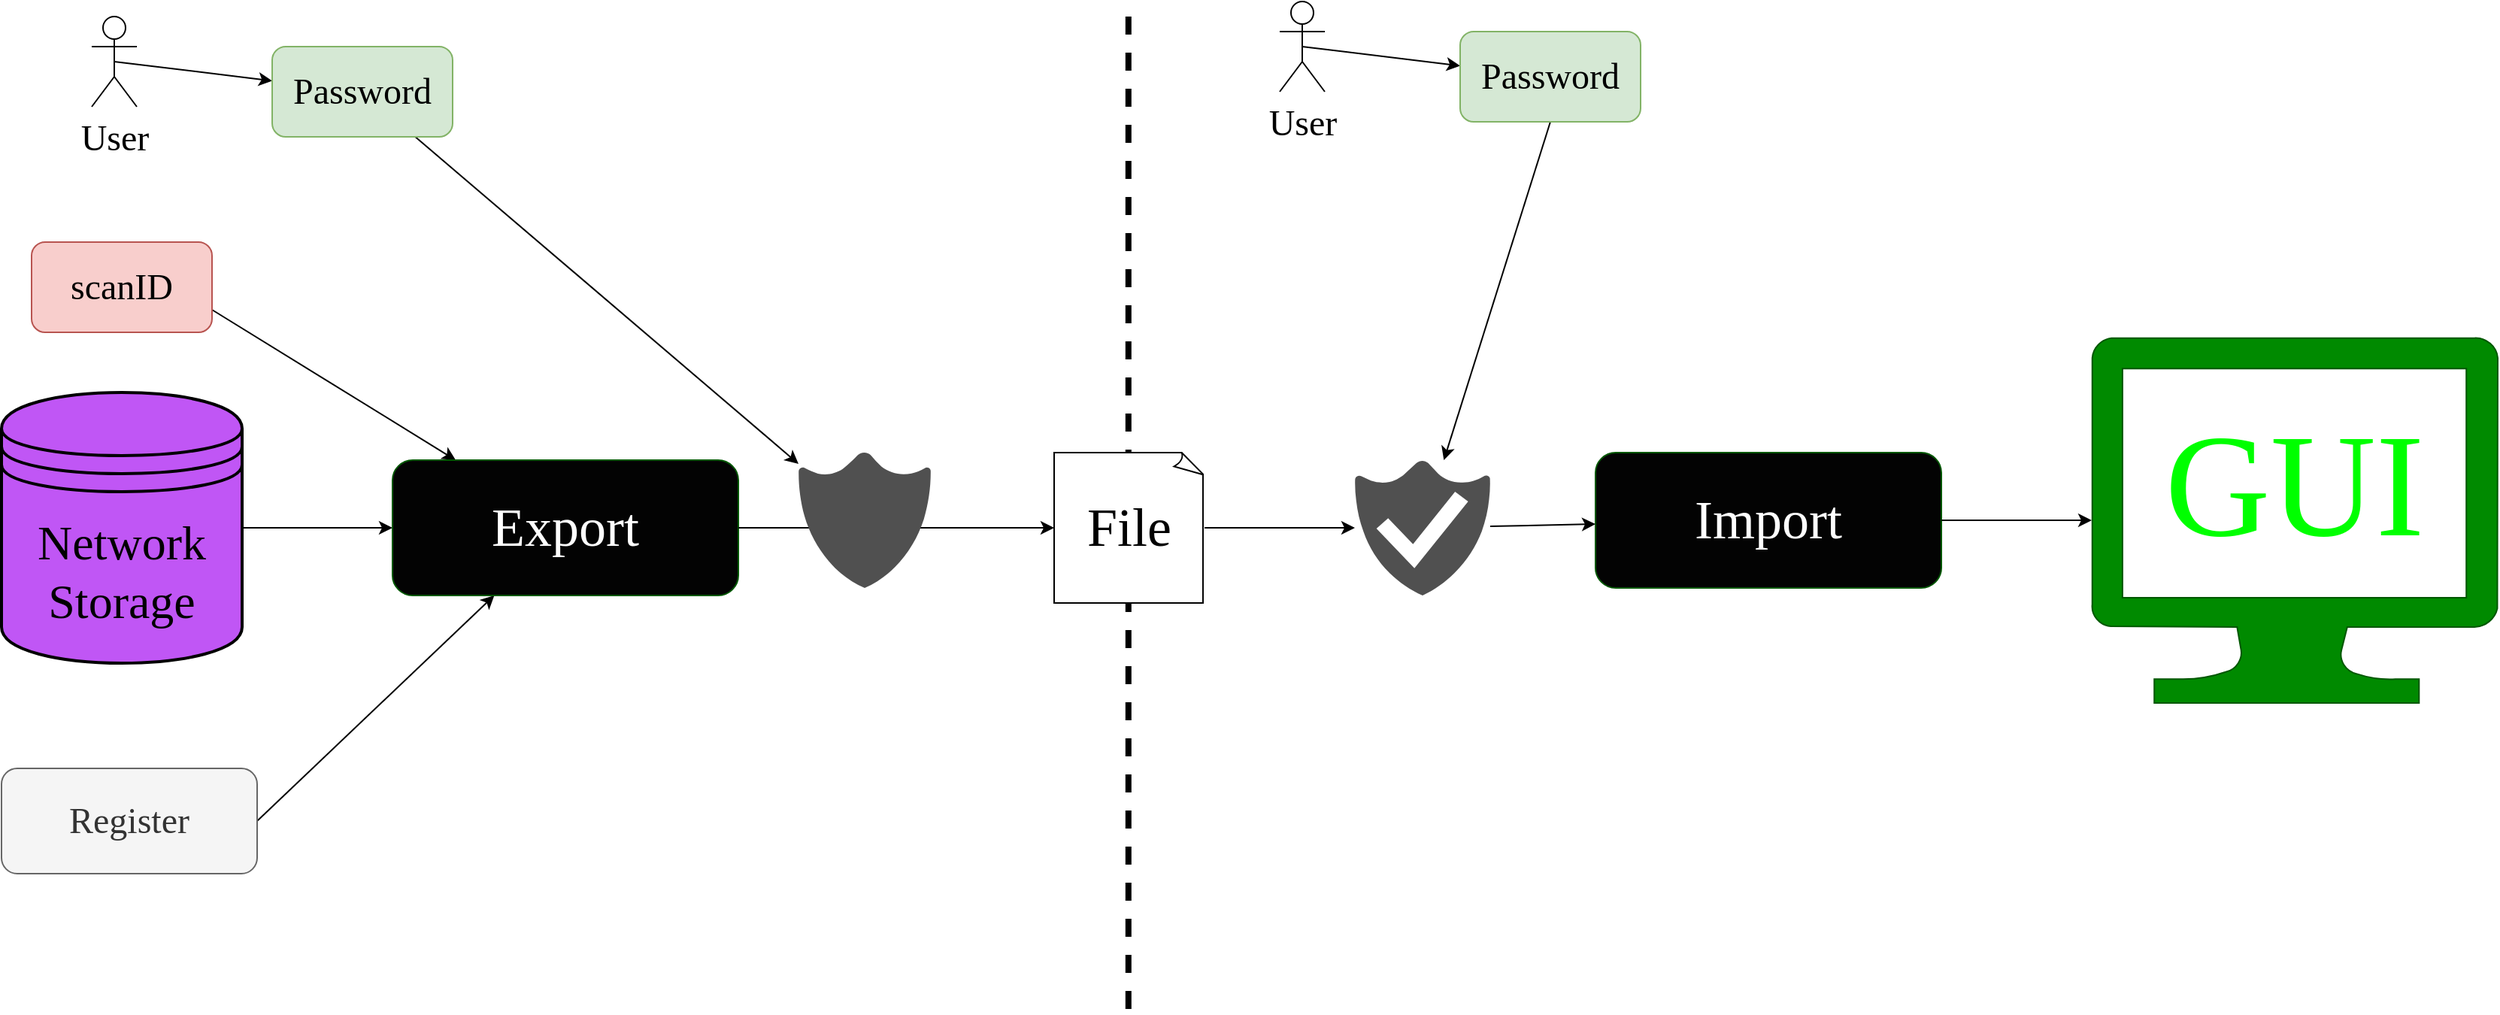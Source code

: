 <mxfile>
    <diagram id="AQUJ3VonGc8Z7udLagyf" name="Page-1">
        <mxGraphModel dx="1299" dy="971" grid="1" gridSize="10" guides="1" tooltips="1" connect="1" arrows="1" fold="1" page="1" pageScale="1" pageWidth="850" pageHeight="1100" math="0" shadow="0">
            <root>
                <mxCell id="0"/>
                <mxCell id="1" parent="0"/>
                <mxCell id="25" value="" style="endArrow=none;dashed=1;html=1;fontFamily=Consolas;fontSize=36;strokeWidth=4;" edge="1" parent="1">
                    <mxGeometry width="50" height="50" relative="1" as="geometry">
                        <mxPoint x="789.41" y="690" as="sourcePoint"/>
                        <mxPoint x="789.41" y="30" as="targetPoint"/>
                    </mxGeometry>
                </mxCell>
                <mxCell id="9" style="edgeStyle=none;html=1;exitX=1;exitY=0.75;exitDx=0;exitDy=0;fontFamily=Consolas;fontSize=36;" edge="1" parent="1" source="2" target="8">
                    <mxGeometry relative="1" as="geometry"/>
                </mxCell>
                <mxCell id="2" value="scanID" style="rounded=1;whiteSpace=wrap;html=1;fontFamily=Consolas;fontSize=24;fillColor=#f8cecc;strokeColor=#b85450;" vertex="1" parent="1">
                    <mxGeometry x="60" y="180" width="120" height="60" as="geometry"/>
                </mxCell>
                <mxCell id="10" style="edgeStyle=none;html=1;exitX=1;exitY=0.5;exitDx=0;exitDy=0;fontFamily=Consolas;fontSize=36;" edge="1" parent="1" source="3" target="8">
                    <mxGeometry relative="1" as="geometry"/>
                </mxCell>
                <mxCell id="3" value="Network Storage" style="shape=datastore;whiteSpace=wrap;html=1;strokeWidth=2;fontFamily=Consolas;fontSize=32;gradientDirection=radial;fillColor=#C056F5;" vertex="1" parent="1">
                    <mxGeometry x="40" y="280" width="160" height="180" as="geometry"/>
                </mxCell>
                <mxCell id="11" style="edgeStyle=none;html=1;exitX=1;exitY=0.5;exitDx=0;exitDy=0;fontFamily=Consolas;fontSize=36;" edge="1" parent="1" source="4" target="8">
                    <mxGeometry relative="1" as="geometry"/>
                </mxCell>
                <mxCell id="4" value="Register" style="rounded=1;whiteSpace=wrap;html=1;fontFamily=Consolas;fontSize=24;fillColor=#f5f5f5;strokeColor=#666666;fontColor=#333333;" vertex="1" parent="1">
                    <mxGeometry x="40" y="530" width="170" height="70" as="geometry"/>
                </mxCell>
                <mxCell id="14" style="edgeStyle=none;html=1;exitX=0.5;exitY=0.5;exitDx=0;exitDy=0;exitPerimeter=0;fontFamily=Consolas;fontSize=36;" edge="1" parent="1" source="5" target="6">
                    <mxGeometry relative="1" as="geometry"/>
                </mxCell>
                <mxCell id="5" value="User" style="shape=umlActor;verticalLabelPosition=bottom;verticalAlign=top;html=1;outlineConnect=0;fontFamily=Consolas;fontSize=24;" vertex="1" parent="1">
                    <mxGeometry x="100" y="30" width="30" height="60" as="geometry"/>
                </mxCell>
                <mxCell id="15" style="edgeStyle=none;html=1;fontFamily=Consolas;fontSize=36;" edge="1" parent="1" source="6" target="16">
                    <mxGeometry relative="1" as="geometry">
                        <mxPoint x="610" y="350" as="targetPoint"/>
                    </mxGeometry>
                </mxCell>
                <mxCell id="6" value="Password" style="rounded=1;whiteSpace=wrap;html=1;fontFamily=Consolas;fontSize=24;fillColor=#d5e8d4;strokeColor=#82b366;" vertex="1" parent="1">
                    <mxGeometry x="220" y="50" width="120" height="60" as="geometry"/>
                </mxCell>
                <mxCell id="8" value="Export" style="rounded=1;whiteSpace=wrap;html=1;fontFamily=Consolas;fillColor=#030303;fontColor=#ffffff;strokeColor=#005700;gradientColor=none;gradientDirection=radial;fontSize=36;" vertex="1" parent="1">
                    <mxGeometry x="300" y="325" width="230" height="90" as="geometry"/>
                </mxCell>
                <mxCell id="12" style="edgeStyle=none;html=1;exitX=1;exitY=0.5;exitDx=0;exitDy=0;fontFamily=Consolas;fontSize=36;" edge="1" parent="1" source="8" target="13">
                    <mxGeometry relative="1" as="geometry">
                        <mxPoint x="190" y="235" as="sourcePoint"/>
                        <mxPoint x="700" y="370" as="targetPoint"/>
                    </mxGeometry>
                </mxCell>
                <mxCell id="13" value="File" style="whiteSpace=wrap;html=1;shape=mxgraph.basic.document;fontFamily=Consolas;fontSize=36;" vertex="1" parent="1">
                    <mxGeometry x="740" y="320" width="100" height="100" as="geometry"/>
                </mxCell>
                <mxCell id="16" value="" style="sketch=0;pointerEvents=1;shadow=0;dashed=0;html=1;strokeColor=none;labelPosition=center;verticalLabelPosition=bottom;verticalAlign=top;align=center;fillColor=#505050;shape=mxgraph.mscae.intune.protection;fontFamily=Consolas;fontSize=36;" vertex="1" parent="1">
                    <mxGeometry x="570" y="320" width="88" height="90" as="geometry"/>
                </mxCell>
                <mxCell id="17" value="" style="sketch=0;pointerEvents=1;shadow=0;dashed=0;html=1;strokeColor=none;labelPosition=center;verticalLabelPosition=bottom;verticalAlign=top;align=center;fillColor=#505050;shape=mxgraph.mscae.intune.end_protection;fontFamily=Consolas;fontSize=36;" vertex="1" parent="1">
                    <mxGeometry x="940" y="325" width="90" height="90" as="geometry"/>
                </mxCell>
                <mxCell id="18" style="edgeStyle=none;html=1;fontFamily=Consolas;fontSize=36;" edge="1" parent="1" source="13" target="17">
                    <mxGeometry relative="1" as="geometry">
                        <mxPoint x="540" y="380" as="sourcePoint"/>
                        <mxPoint x="750" y="380" as="targetPoint"/>
                    </mxGeometry>
                </mxCell>
                <mxCell id="19" value="Import" style="rounded=1;whiteSpace=wrap;html=1;fontFamily=Consolas;fillColor=#030303;fontColor=#ffffff;strokeColor=#005700;gradientColor=none;gradientDirection=radial;fontSize=36;" vertex="1" parent="1">
                    <mxGeometry x="1100" y="320" width="230" height="90" as="geometry"/>
                </mxCell>
                <mxCell id="20" style="edgeStyle=none;html=1;fontFamily=Consolas;fontSize=36;" edge="1" parent="1" source="17" target="19">
                    <mxGeometry relative="1" as="geometry">
                        <mxPoint x="850" y="380" as="sourcePoint"/>
                        <mxPoint x="950" y="380" as="targetPoint"/>
                    </mxGeometry>
                </mxCell>
                <mxCell id="21" style="edgeStyle=none;html=1;exitX=0.5;exitY=0.5;exitDx=0;exitDy=0;exitPerimeter=0;fontFamily=Consolas;fontSize=36;" edge="1" parent="1" source="22" target="23">
                    <mxGeometry relative="1" as="geometry"/>
                </mxCell>
                <mxCell id="22" value="User" style="shape=umlActor;verticalLabelPosition=bottom;verticalAlign=top;html=1;outlineConnect=0;fontFamily=Consolas;fontSize=24;" vertex="1" parent="1">
                    <mxGeometry x="890" y="20" width="30" height="60" as="geometry"/>
                </mxCell>
                <mxCell id="24" style="edgeStyle=none;html=1;exitX=0.5;exitY=1;exitDx=0;exitDy=0;fontFamily=Consolas;fontSize=36;" edge="1" parent="1" source="23" target="17">
                    <mxGeometry relative="1" as="geometry"/>
                </mxCell>
                <mxCell id="23" value="Password" style="rounded=1;whiteSpace=wrap;html=1;fontFamily=Consolas;fontSize=24;fillColor=#d5e8d4;strokeColor=#82b366;" vertex="1" parent="1">
                    <mxGeometry x="1010" y="40" width="120" height="60" as="geometry"/>
                </mxCell>
                <mxCell id="26" style="edgeStyle=none;html=1;fontFamily=Consolas;fontSize=36;" edge="1" parent="1" source="19" target="28">
                    <mxGeometry relative="1" as="geometry">
                        <mxPoint x="1080" y="110" as="sourcePoint"/>
                        <mxPoint x="1480" y="365" as="targetPoint"/>
                    </mxGeometry>
                </mxCell>
                <mxCell id="28" value="" style="sketch=0;aspect=fixed;pointerEvents=1;shadow=0;dashed=0;html=1;strokeColor=#005700;labelPosition=center;verticalLabelPosition=bottom;verticalAlign=top;align=center;fillColor=#008a00;shape=mxgraph.azure.computer;labelBackgroundColor=none;fontFamily=Consolas;fontSize=50;fontColor=#ffffff;" vertex="1" parent="1">
                    <mxGeometry x="1430" y="243.5" width="270" height="243" as="geometry"/>
                </mxCell>
                <mxCell id="29" value="&lt;font face=&quot;Consolas&quot; color=&quot;#00ff00&quot; style=&quot;font-size: 97px;&quot;&gt;GUI&lt;/font&gt;" style="text;html=1;strokeColor=none;fillColor=none;align=center;verticalAlign=middle;whiteSpace=wrap;rounded=0;fontSize=97;" vertex="1" parent="1">
                    <mxGeometry x="1450" y="267" width="230" height="150" as="geometry"/>
                </mxCell>
            </root>
        </mxGraphModel>
    </diagram>
</mxfile>
